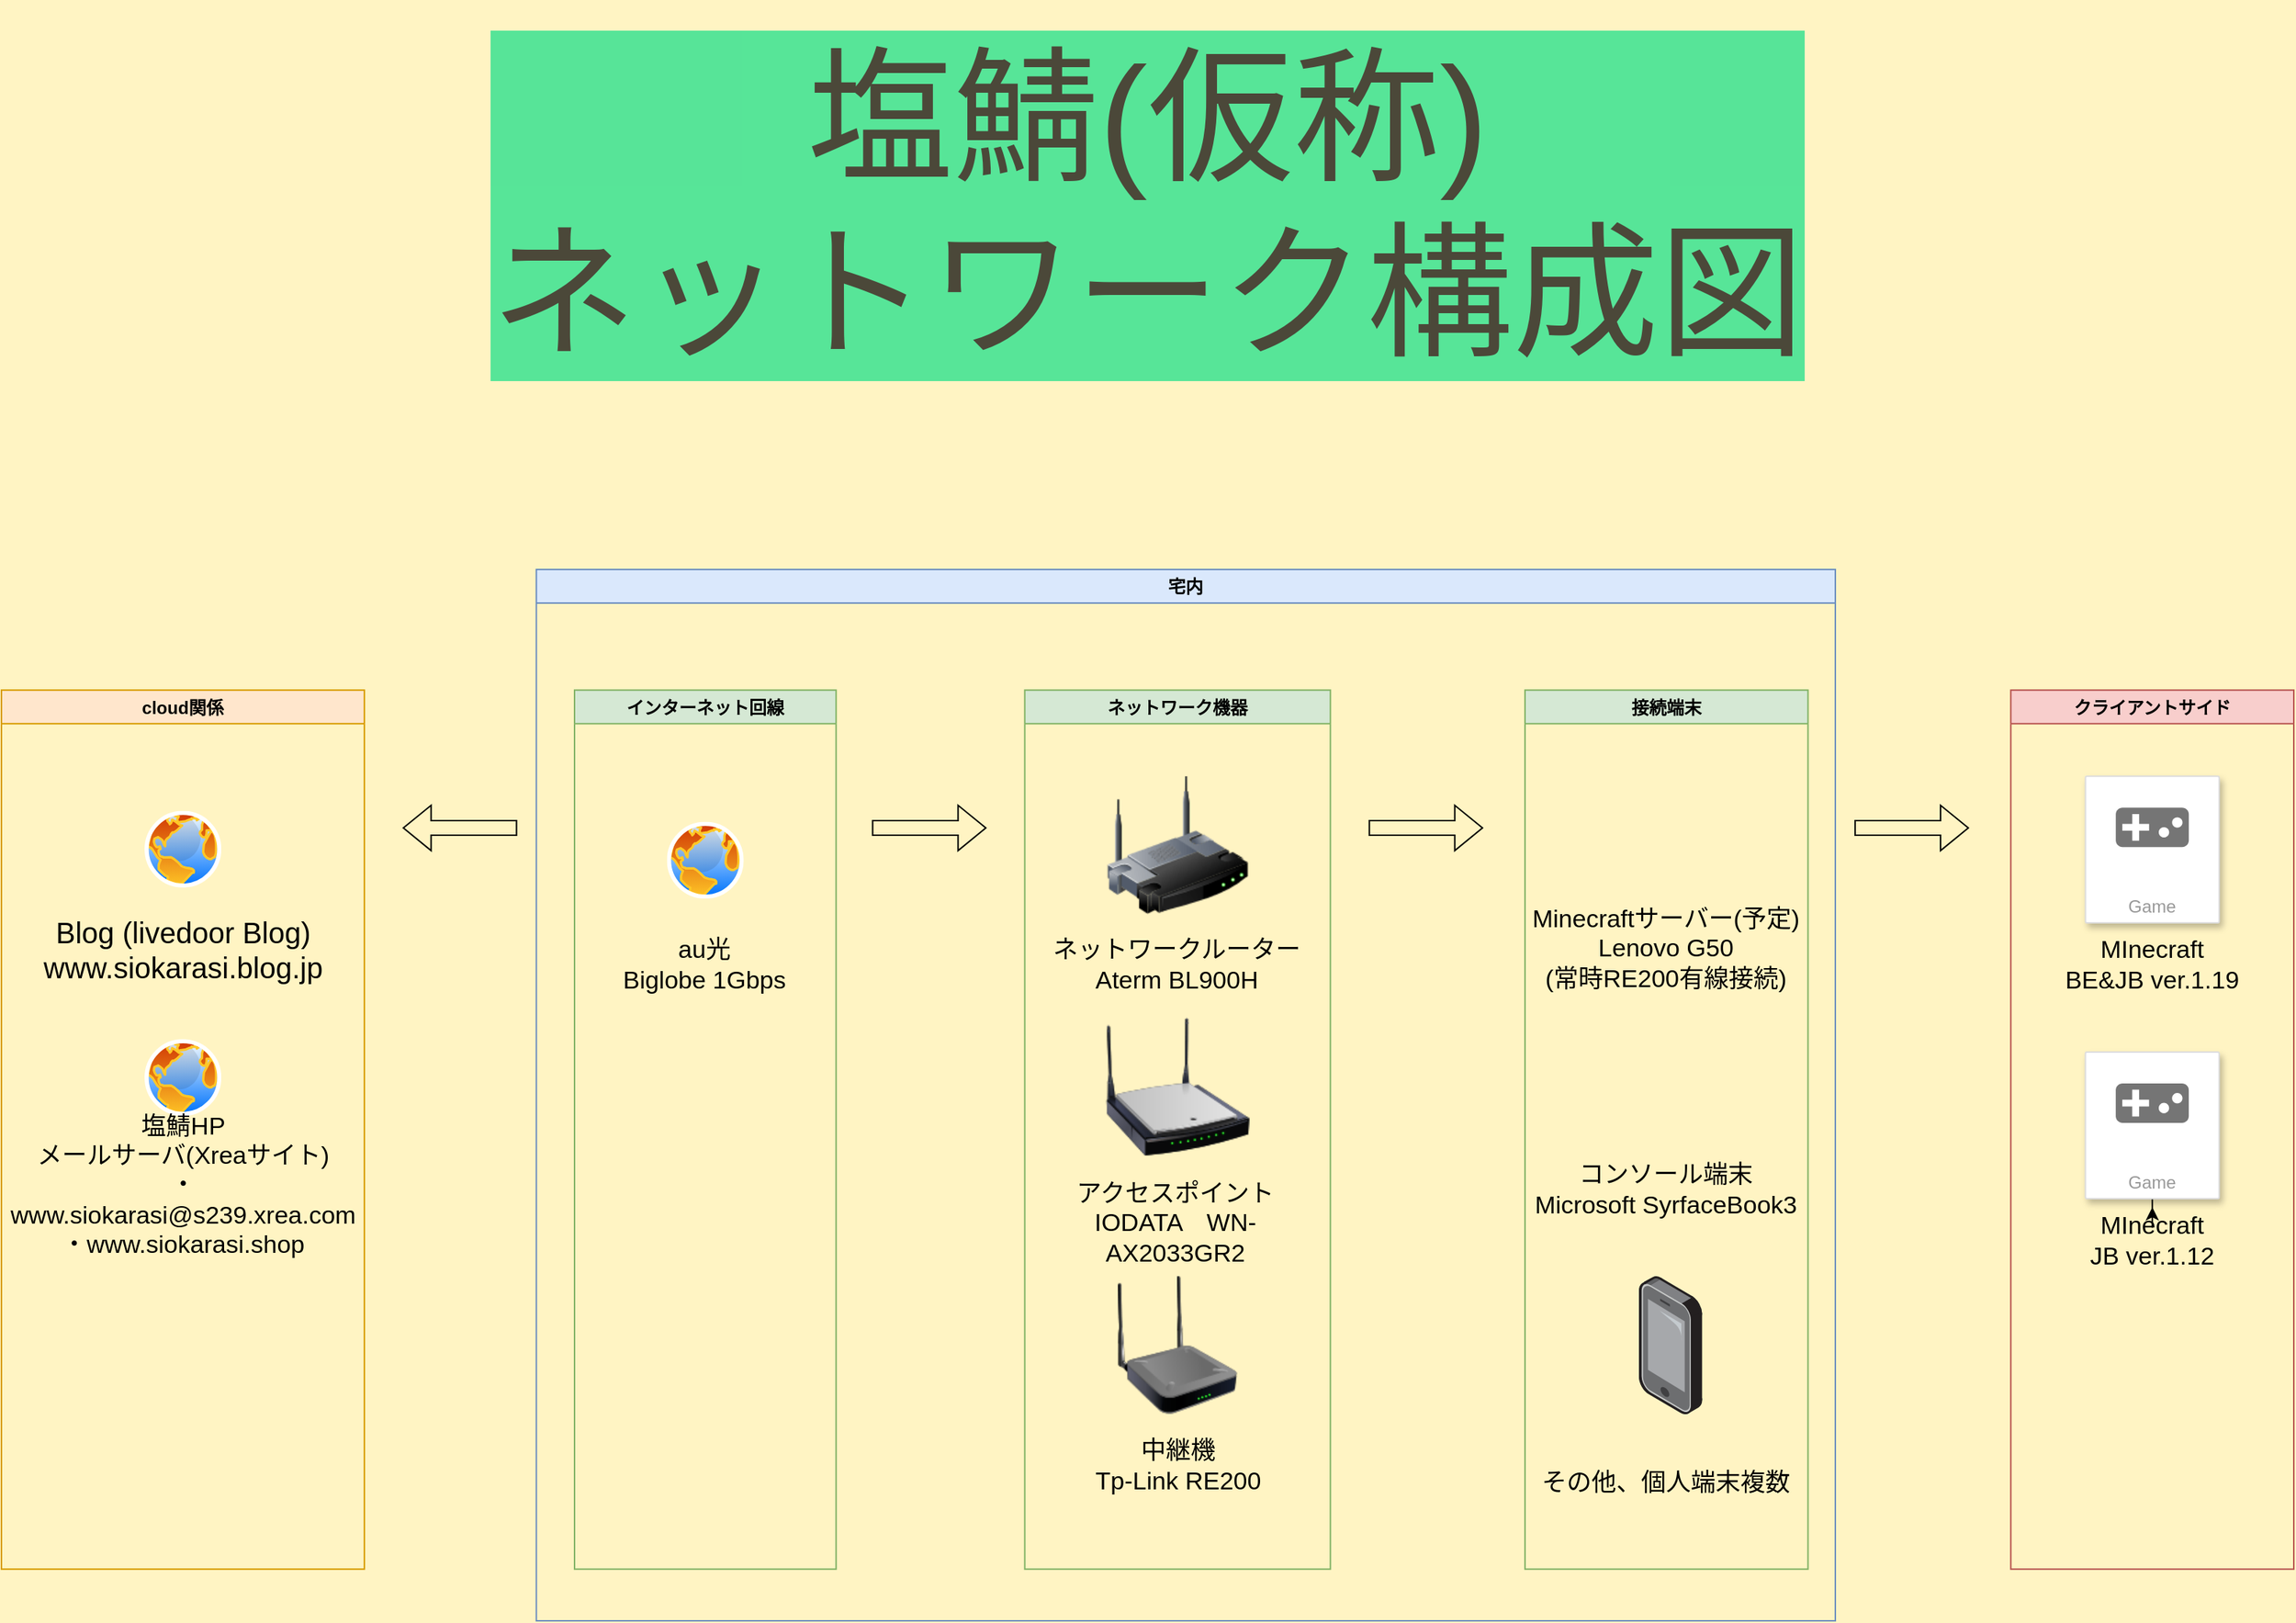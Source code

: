 <mxfile version="21.0.6" type="github">
  <diagram name="ページ1" id="QVNJtjlh60ful9_R9mPs">
    <mxGraphModel dx="3511" dy="2340" grid="1" gridSize="10" guides="1" tooltips="1" connect="1" arrows="1" fold="1" page="1" pageScale="1" pageWidth="980" pageHeight="690" background="#FFF4C3" math="0" shadow="0">
      <root>
        <mxCell id="0" />
        <mxCell id="1" parent="0" />
        <mxCell id="K0KkJyJvsFJ-GM6A_FJX-62" value="" style="group;align=center;verticalAlign=middle;" parent="1" vertex="1" connectable="0">
          <mxGeometry x="215" y="490" width="1570" height="720" as="geometry" />
        </mxCell>
        <mxCell id="K0KkJyJvsFJ-GM6A_FJX-10" value="" style="shape=flexArrow;endArrow=classic;html=1;rounded=0;" parent="K0KkJyJvsFJ-GM6A_FJX-62" edge="1">
          <mxGeometry width="50" height="50" relative="1" as="geometry">
            <mxPoint x="596.176" y="177.049" as="sourcePoint" />
            <mxPoint x="674.676" y="177.049" as="targetPoint" />
            <Array as="points" />
          </mxGeometry>
        </mxCell>
        <mxCell id="K0KkJyJvsFJ-GM6A_FJX-18" value="接続端末" style="swimlane;fillColor=#d5e8d4;strokeColor=#82b366;" parent="K0KkJyJvsFJ-GM6A_FJX-62" vertex="1">
          <mxGeometry x="1043.453" y="82.623" width="193.815" height="601.967" as="geometry" />
        </mxCell>
        <mxCell id="K0KkJyJvsFJ-GM6A_FJX-21" value="&lt;font style=&quot;font-size: 17px;&quot;&gt;コンソール端末&lt;br&gt;Microsoft SyrfaceBook3&lt;/font&gt;" style="text;html=1;strokeColor=none;fillColor=none;align=center;verticalAlign=middle;whiteSpace=wrap;rounded=0;" parent="K0KkJyJvsFJ-GM6A_FJX-18" vertex="1">
          <mxGeometry x="0.013" y="318.689" width="193.789" height="47.213" as="geometry" />
        </mxCell>
        <mxCell id="K0KkJyJvsFJ-GM6A_FJX-13" value="" style="shape=image;html=1;verticalAlign=top;verticalLabelPosition=bottom;labelBackgroundColor=#ffffff;imageAspect=0;aspect=fixed;image=https://cdn0.iconfinder.com/data/icons/devices-42/512/Laptop-128.png" parent="K0KkJyJvsFJ-GM6A_FJX-18" vertex="1">
          <mxGeometry x="44.831" y="51.773" width="104.174" height="104.174" as="geometry" />
        </mxCell>
        <mxCell id="K0KkJyJvsFJ-GM6A_FJX-19" value="" style="shape=image;html=1;verticalAlign=top;verticalLabelPosition=bottom;labelBackgroundColor=#ffffff;imageAspect=0;aspect=fixed;image=https://cdn0.iconfinder.com/data/icons/devices-42/512/Laptop-128.png" parent="K0KkJyJvsFJ-GM6A_FJX-18" vertex="1">
          <mxGeometry x="44.831" y="224.262" width="104.174" height="104.174" as="geometry" />
        </mxCell>
        <mxCell id="K0KkJyJvsFJ-GM6A_FJX-14" value="&lt;font style=&quot;font-size: 17px;&quot;&gt;Minecraftサーバー(予定)&lt;br&gt;Lenovo G50&lt;br&gt;(常時RE200有線接続)&lt;/font&gt;" style="text;html=1;strokeColor=none;fillColor=none;align=center;verticalAlign=middle;whiteSpace=wrap;rounded=0;" parent="K0KkJyJvsFJ-GM6A_FJX-18" vertex="1">
          <mxGeometry x="0.013" y="153.443" width="193.789" height="47.213" as="geometry" />
        </mxCell>
        <mxCell id="K0KkJyJvsFJ-GM6A_FJX-35" value="" style="points=[];aspect=fixed;html=1;align=center;shadow=0;dashed=0;image;image=img/lib/allied_telesis/computer_and_terminals/Smartphone.svg;" parent="K0KkJyJvsFJ-GM6A_FJX-18" vertex="1">
          <mxGeometry x="77.976" y="401.311" width="43.406" height="94.703" as="geometry" />
        </mxCell>
        <mxCell id="K0KkJyJvsFJ-GM6A_FJX-37" value="&lt;font style=&quot;font-size: 17px;&quot;&gt;その他、個人端末複数&lt;/font&gt;" style="text;html=1;strokeColor=none;fillColor=none;align=center;verticalAlign=middle;whiteSpace=wrap;rounded=0;" parent="K0KkJyJvsFJ-GM6A_FJX-18" vertex="1">
          <mxGeometry x="0.026" y="519.344" width="193.789" height="47.213" as="geometry" />
        </mxCell>
        <mxCell id="K0KkJyJvsFJ-GM6A_FJX-27" value="ネットワーク機器" style="swimlane;fillColor=#d5e8d4;strokeColor=#82b366;" parent="K0KkJyJvsFJ-GM6A_FJX-62" vertex="1">
          <mxGeometry x="700.842" y="82.623" width="209.332" height="601.967" as="geometry" />
        </mxCell>
        <mxCell id="K0KkJyJvsFJ-GM6A_FJX-1" value="" style="image;html=1;image=img/lib/clip_art/networking/Wireless_Router_128x128.png" parent="K0KkJyJvsFJ-GM6A_FJX-27" vertex="1">
          <mxGeometry x="52.333" y="59.016" width="104.666" height="94.426" as="geometry" />
        </mxCell>
        <mxCell id="K0KkJyJvsFJ-GM6A_FJX-7" value="&lt;font style=&quot;font-size: 17px;&quot;&gt;ネットワークルーター&lt;br&gt;Aterm BL900H&lt;/font&gt;" style="text;html=1;strokeColor=none;fillColor=none;align=center;verticalAlign=middle;whiteSpace=wrap;rounded=0;" parent="K0KkJyJvsFJ-GM6A_FJX-27" vertex="1">
          <mxGeometry x="15.543" y="165.246" width="178.259" height="47.213" as="geometry" />
        </mxCell>
        <mxCell id="K0KkJyJvsFJ-GM6A_FJX-6" value="" style="image;html=1;image=img/lib/clip_art/networking/Wireless_Router_N_128x128.png" parent="K0KkJyJvsFJ-GM6A_FJX-27" vertex="1">
          <mxGeometry x="52.346" y="224.262" width="104.666" height="94.426" as="geometry" />
        </mxCell>
        <mxCell id="K0KkJyJvsFJ-GM6A_FJX-8" value="&lt;font style=&quot;font-size: 17px;&quot;&gt;アクセスポイント&lt;br&gt;IODATA　WN-AX2033GR2&lt;/font&gt;" style="text;html=1;strokeColor=none;fillColor=none;align=center;verticalAlign=middle;whiteSpace=wrap;rounded=0;" parent="K0KkJyJvsFJ-GM6A_FJX-27" vertex="1">
          <mxGeometry y="341.702" width="205.595" height="47.213" as="geometry" />
        </mxCell>
        <mxCell id="K0KkJyJvsFJ-GM6A_FJX-9" value="" style="image;html=1;image=img/lib/clip_art/networking/Repeater_128x128.png" parent="K0KkJyJvsFJ-GM6A_FJX-27" vertex="1">
          <mxGeometry x="52.346" y="401.311" width="104.666" height="94.426" as="geometry" />
        </mxCell>
        <mxCell id="K0KkJyJvsFJ-GM6A_FJX-11" value="&lt;font style=&quot;font-size: 17px;&quot;&gt;中継機&lt;br style=&quot;&quot;&gt;Tp-Link RE200&lt;/font&gt;" style="text;html=1;strokeColor=none;fillColor=none;align=center;verticalAlign=middle;whiteSpace=wrap;rounded=0;" parent="K0KkJyJvsFJ-GM6A_FJX-27" vertex="1">
          <mxGeometry x="7.771" y="507.541" width="193.789" height="47.213" as="geometry" />
        </mxCell>
        <mxCell id="K0KkJyJvsFJ-GM6A_FJX-28" value="インターネット回線" style="swimlane;fillColor=#d5e8d4;strokeColor=#82b366;" parent="K0KkJyJvsFJ-GM6A_FJX-62" vertex="1">
          <mxGeometry x="392.497" y="82.623" width="179.149" height="601.967" as="geometry" />
        </mxCell>
        <mxCell id="K0KkJyJvsFJ-GM6A_FJX-5" value="&lt;font style=&quot;font-size: 17px;&quot;&gt;au光&lt;br&gt;Biglobe 1Gbps&lt;/font&gt;" style="text;html=1;strokeColor=none;fillColor=none;align=center;verticalAlign=middle;whiteSpace=wrap;rounded=0;" parent="K0KkJyJvsFJ-GM6A_FJX-28" vertex="1">
          <mxGeometry x="15.988" y="165.246" width="147.186" height="47.213" as="geometry" />
        </mxCell>
        <mxCell id="K0KkJyJvsFJ-GM6A_FJX-3" value="" style="aspect=fixed;perimeter=ellipsePerimeter;html=1;align=center;shadow=0;dashed=0;spacingTop=3;image;image=img/lib/active_directory/internet_globe.svg;" parent="K0KkJyJvsFJ-GM6A_FJX-28" vertex="1">
          <mxGeometry x="63.265" y="90.173" width="52.613" height="52.613" as="geometry" />
        </mxCell>
        <mxCell id="K0KkJyJvsFJ-GM6A_FJX-33" value="" style="shape=flexArrow;endArrow=classic;html=1;rounded=0;" parent="K0KkJyJvsFJ-GM6A_FJX-62" edge="1">
          <mxGeometry width="50" height="50" relative="1" as="geometry">
            <mxPoint x="936.34" y="177.049" as="sourcePoint" />
            <mxPoint x="1014.84" y="177.049" as="targetPoint" />
            <Array as="points" />
          </mxGeometry>
        </mxCell>
        <mxCell id="K0KkJyJvsFJ-GM6A_FJX-38" value="" style="shape=flexArrow;endArrow=classic;html=1;rounded=0;" parent="K0KkJyJvsFJ-GM6A_FJX-62" edge="1">
          <mxGeometry width="50" height="50" relative="1" as="geometry">
            <mxPoint x="353.247" y="177.049" as="sourcePoint" />
            <mxPoint x="274.748" y="177.049" as="targetPoint" />
            <Array as="points" />
          </mxGeometry>
        </mxCell>
        <mxCell id="K0KkJyJvsFJ-GM6A_FJX-39" value="cloud関係" style="swimlane;fillColor=#ffe6cc;strokeColor=#d79b00;" parent="K0KkJyJvsFJ-GM6A_FJX-62" vertex="1">
          <mxGeometry y="82.623" width="248.581" height="601.967" as="geometry" />
        </mxCell>
        <mxCell id="K0KkJyJvsFJ-GM6A_FJX-40" value="" style="aspect=fixed;perimeter=ellipsePerimeter;html=1;align=center;shadow=0;dashed=0;spacingTop=3;image;image=img/lib/active_directory/internet_globe.svg;" parent="K0KkJyJvsFJ-GM6A_FJX-39" vertex="1">
          <mxGeometry x="97.984" y="82.623" width="52.613" height="52.613" as="geometry" />
        </mxCell>
        <mxCell id="K0KkJyJvsFJ-GM6A_FJX-41" value="&lt;font style=&quot;font-size: 20px;&quot;&gt;Blog (livedoor Blog)&lt;br&gt;www.siokarasi.blog.jp&lt;/font&gt;" style="text;html=1;strokeColor=none;fillColor=none;align=center;verticalAlign=middle;whiteSpace=wrap;rounded=0;" parent="K0KkJyJvsFJ-GM6A_FJX-39" vertex="1">
          <mxGeometry x="32.708" y="153.443" width="183.165" height="47.213" as="geometry" />
        </mxCell>
        <mxCell id="K0KkJyJvsFJ-GM6A_FJX-45" value="" style="aspect=fixed;perimeter=ellipsePerimeter;html=1;align=center;shadow=0;dashed=0;spacingTop=3;image;image=img/lib/active_directory/internet_globe.svg;" parent="K0KkJyJvsFJ-GM6A_FJX-39" vertex="1">
          <mxGeometry x="97.984" y="239.016" width="52.613" height="52.613" as="geometry" />
        </mxCell>
        <mxCell id="K0KkJyJvsFJ-GM6A_FJX-46" value="&lt;font style=&quot;font-size: 17px;&quot;&gt;塩鯖HP&lt;br&gt;メールサーバ(Xreaサイト)&lt;br&gt;・www.siokarasi@s239.xrea.com&lt;br&gt;・www.siokarasi.shop&lt;/font&gt;" style="text;html=1;strokeColor=none;fillColor=none;align=center;verticalAlign=middle;whiteSpace=wrap;rounded=0;" parent="K0KkJyJvsFJ-GM6A_FJX-39" vertex="1">
          <mxGeometry y="315.738" width="248.581" height="47.213" as="geometry" />
        </mxCell>
        <mxCell id="K0KkJyJvsFJ-GM6A_FJX-48" value="クライアントサイド" style="swimlane;fillColor=#f8cecc;strokeColor=#b85450;" parent="K0KkJyJvsFJ-GM6A_FJX-62" vertex="1">
          <mxGeometry x="1376.185" y="82.623" width="193.815" height="601.967" as="geometry" />
        </mxCell>
        <mxCell id="K0KkJyJvsFJ-GM6A_FJX-49" value="&lt;font style=&quot;font-size: 17px;&quot;&gt;MInecraft&lt;br&gt;BE&amp;amp;JB ver.1.19&lt;/font&gt;" style="text;html=1;strokeColor=none;fillColor=none;align=center;verticalAlign=middle;whiteSpace=wrap;rounded=0;" parent="K0KkJyJvsFJ-GM6A_FJX-48" vertex="1">
          <mxGeometry x="0.026" y="165.246" width="193.789" height="47.213" as="geometry" />
        </mxCell>
        <mxCell id="K0KkJyJvsFJ-GM6A_FJX-56" value="Game" style="strokeColor=#dddddd;shadow=1;strokeWidth=1;rounded=1;absoluteArcSize=1;arcSize=2;labelPosition=center;verticalLabelPosition=middle;align=center;verticalAlign=bottom;spacingLeft=0;fontColor=#999999;fontSize=12;whiteSpace=wrap;spacingBottom=2;html=1;" parent="K0KkJyJvsFJ-GM6A_FJX-48" vertex="1">
          <mxGeometry x="51.116" y="59.016" width="91.583" height="100.328" as="geometry" />
        </mxCell>
        <mxCell id="K0KkJyJvsFJ-GM6A_FJX-57" value="" style="sketch=0;dashed=0;connectable=0;html=1;fillColor=#757575;strokeColor=none;shape=mxgraph.gcp2.game;part=1;" parent="K0KkJyJvsFJ-GM6A_FJX-56" vertex="1">
          <mxGeometry x="0.5" width="50" height="27" relative="1" as="geometry">
            <mxPoint x="-25" y="21.5" as="offset" />
          </mxGeometry>
        </mxCell>
        <mxCell id="K0KkJyJvsFJ-GM6A_FJX-58" value="&lt;font style=&quot;font-size: 17px;&quot;&gt;MInecraft&lt;br&gt;JB ver.1.12&lt;/font&gt;" style="text;html=1;strokeColor=none;fillColor=none;align=center;verticalAlign=middle;whiteSpace=wrap;rounded=0;" parent="K0KkJyJvsFJ-GM6A_FJX-48" vertex="1">
          <mxGeometry y="354.098" width="193.789" height="47.213" as="geometry" />
        </mxCell>
        <mxCell id="eKcDS0l6ucxIr-pv-jlC-1" value="" style="edgeStyle=orthogonalEdgeStyle;rounded=0;orthogonalLoop=1;jettySize=auto;html=1;" edge="1" parent="K0KkJyJvsFJ-GM6A_FJX-48" source="K0KkJyJvsFJ-GM6A_FJX-59" target="K0KkJyJvsFJ-GM6A_FJX-58">
          <mxGeometry relative="1" as="geometry" />
        </mxCell>
        <mxCell id="K0KkJyJvsFJ-GM6A_FJX-59" value="Game" style="strokeColor=#dddddd;shadow=1;strokeWidth=1;rounded=1;absoluteArcSize=1;arcSize=2;labelPosition=center;verticalLabelPosition=middle;align=center;verticalAlign=bottom;spacingLeft=0;fontColor=#999999;fontSize=12;whiteSpace=wrap;spacingBottom=2;html=1;" parent="K0KkJyJvsFJ-GM6A_FJX-48" vertex="1">
          <mxGeometry x="51.09" y="247.869" width="91.583" height="100.328" as="geometry" />
        </mxCell>
        <mxCell id="K0KkJyJvsFJ-GM6A_FJX-60" value="" style="sketch=0;dashed=0;connectable=0;html=1;fillColor=#757575;strokeColor=none;shape=mxgraph.gcp2.game;part=1;" parent="K0KkJyJvsFJ-GM6A_FJX-59" vertex="1">
          <mxGeometry x="0.5" width="50" height="27" relative="1" as="geometry">
            <mxPoint x="-25" y="21.5" as="offset" />
          </mxGeometry>
        </mxCell>
        <mxCell id="K0KkJyJvsFJ-GM6A_FJX-55" value="" style="shape=flexArrow;endArrow=classic;html=1;rounded=0;" parent="K0KkJyJvsFJ-GM6A_FJX-62" edge="1">
          <mxGeometry width="50" height="50" relative="1" as="geometry">
            <mxPoint x="1269.073" y="177.049" as="sourcePoint" />
            <mxPoint x="1347.572" y="177.049" as="targetPoint" />
            <Array as="points" />
          </mxGeometry>
        </mxCell>
        <mxCell id="K0KkJyJvsFJ-GM6A_FJX-61" value="宅内" style="swimlane;whiteSpace=wrap;html=1;fillColor=#dae8fc;strokeColor=#6c8ebf;" parent="K0KkJyJvsFJ-GM6A_FJX-62" vertex="1">
          <mxGeometry x="366.33" width="889.659" height="720.0" as="geometry" />
        </mxCell>
        <mxCell id="K0KkJyJvsFJ-GM6A_FJX-67" value="&lt;font style=&quot;font-size: 100px;&quot;&gt;塩鯖(仮称)　&lt;br&gt;ネットワーク構成図&lt;/font&gt;" style="text;html=1;strokeColor=none;fillColor=none;align=center;verticalAlign=middle;whiteSpace=wrap;rounded=0;labelPosition=center;verticalLabelPosition=middle;labelBackgroundColor=#11df86;textOpacity=70;" parent="1" vertex="1">
          <mxGeometry x="525" y="100" width="950" height="280" as="geometry" />
        </mxCell>
      </root>
    </mxGraphModel>
  </diagram>
</mxfile>
